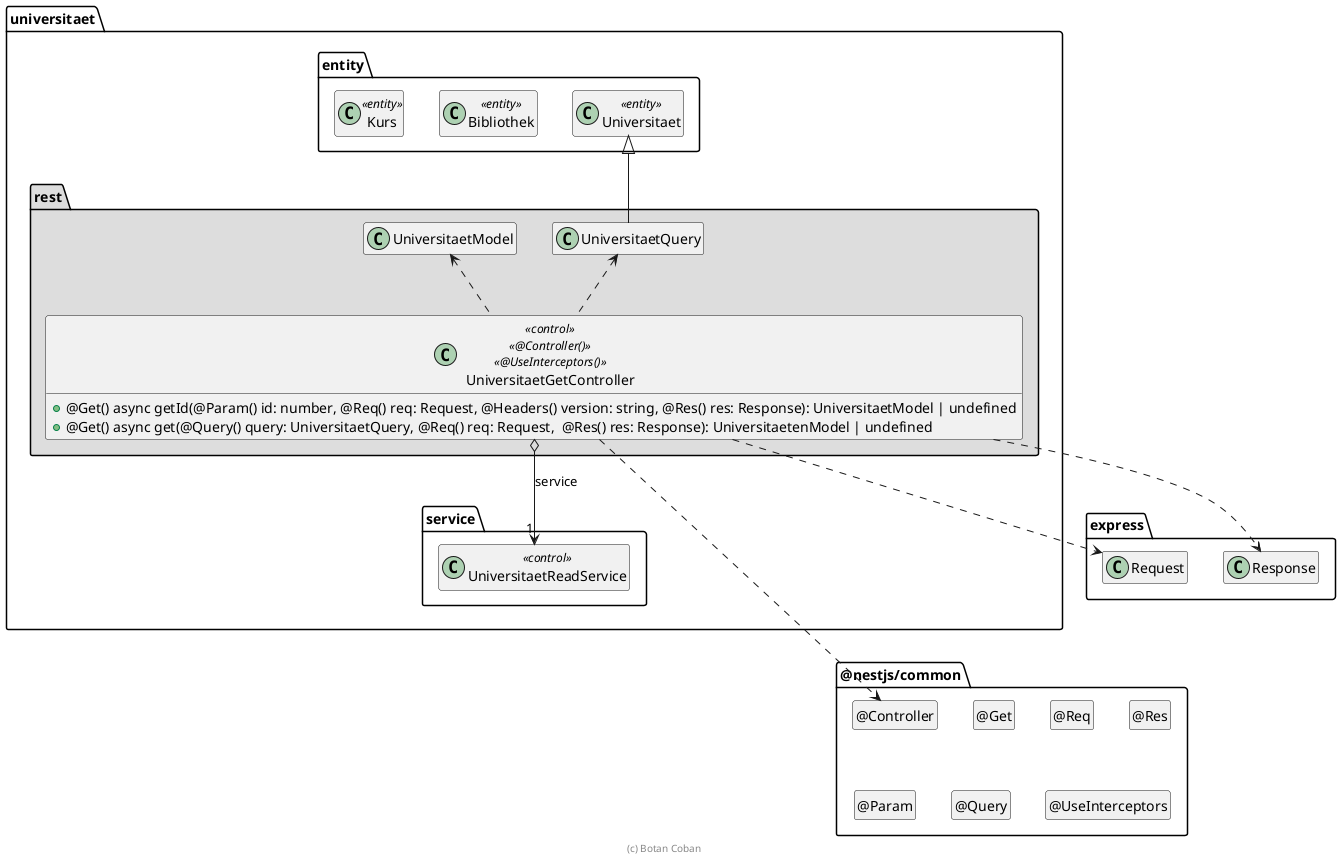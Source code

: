 @startuml Controller-Klasse

package @nestjs/common {
  class "@Controller" as Controller
  hide Controller circle

  class "@Get" as Get
  hide Get circle

  class "@Req" as Req
  hide Req circle

  class "@Res" as Res
  hide Res circle

  class "@Param" as Param
  hide Param circle

  class "@Query" as Query
  hide Query circle

  class "@UseInterceptors" as UseInterceptors
  hide UseInterceptors circle
}

package express {
  class Request
  class Response

  Response .[hidden].> Controller
}

package universitaet {
  package entity #FFFFFF {
    class Universitaet <<entity>>
    class Bibliothek <<entity>>
    class Kurs <<entity>>
  }

  package service {
    class UniversitaetReadService << control >>
  }

  package rest #DDDDDD {
    UniversitaetQuery -up-|> Universitaet

    class UniversitaetGetController << control >> << @Controller() >> << @UseInterceptors() >> {
      + @Get() async getId(@Param() id: number, @Req() req: Request, @Headers() version: string, @Res() res: Response): UniversitaetModel | undefined
      + @Get() async get(@Query() query: UniversitaetQuery, @Req() req: Request,  @Res() res: Response): UniversitaetenModel | undefined
    }

    UniversitaetGetController o--> "1" UniversitaetReadService : service

    UniversitaetGetController ..> Controller
    UniversitaetGetController ..> Request
    UniversitaetGetController ..> Response
    UniversitaetGetController .up.> UniversitaetModel
    UniversitaetGetController .up.> UniversitaetQuery
  }
}

hide empty members

footer (c) Botan Coban

@enduml
